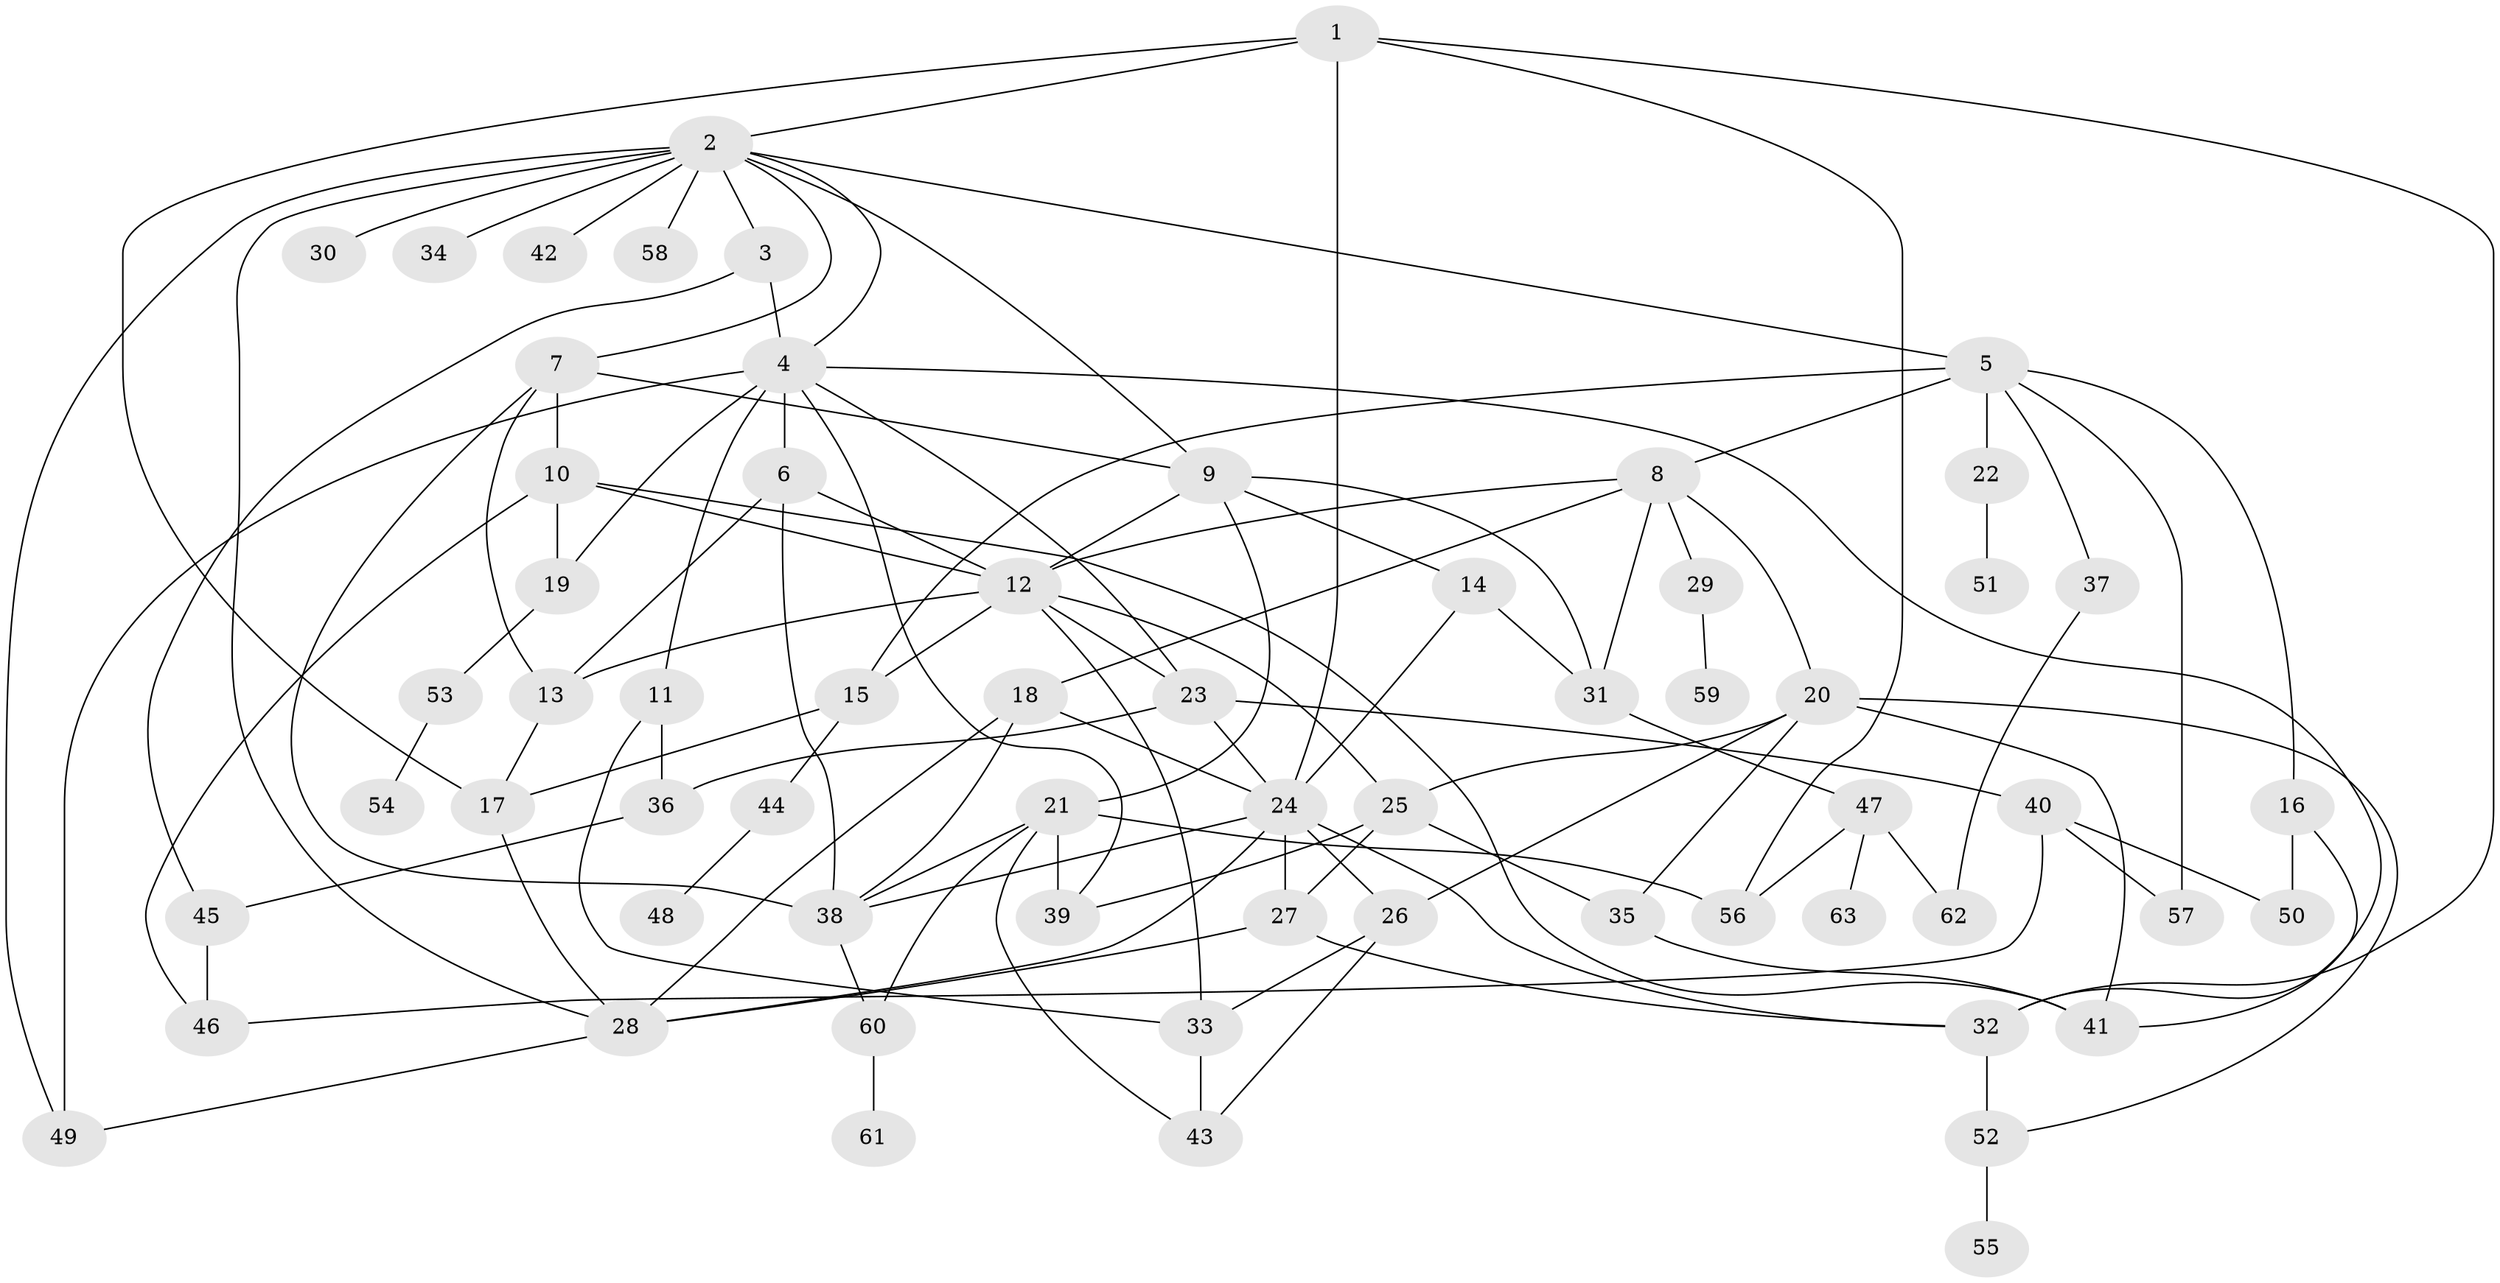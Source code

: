 // original degree distribution, {3: 0.30952380952380953, 12: 0.007936507936507936, 4: 0.14285714285714285, 8: 0.007936507936507936, 7: 0.015873015873015872, 6: 0.031746031746031744, 5: 0.05555555555555555, 2: 0.25396825396825395, 1: 0.1746031746031746}
// Generated by graph-tools (version 1.1) at 2025/34/03/09/25 02:34:27]
// undirected, 63 vertices, 116 edges
graph export_dot {
graph [start="1"]
  node [color=gray90,style=filled];
  1;
  2;
  3;
  4;
  5;
  6;
  7;
  8;
  9;
  10;
  11;
  12;
  13;
  14;
  15;
  16;
  17;
  18;
  19;
  20;
  21;
  22;
  23;
  24;
  25;
  26;
  27;
  28;
  29;
  30;
  31;
  32;
  33;
  34;
  35;
  36;
  37;
  38;
  39;
  40;
  41;
  42;
  43;
  44;
  45;
  46;
  47;
  48;
  49;
  50;
  51;
  52;
  53;
  54;
  55;
  56;
  57;
  58;
  59;
  60;
  61;
  62;
  63;
  1 -- 2 [weight=1.0];
  1 -- 17 [weight=1.0];
  1 -- 24 [weight=1.0];
  1 -- 32 [weight=1.0];
  1 -- 56 [weight=1.0];
  2 -- 3 [weight=1.0];
  2 -- 4 [weight=1.0];
  2 -- 5 [weight=1.0];
  2 -- 7 [weight=1.0];
  2 -- 9 [weight=1.0];
  2 -- 28 [weight=1.0];
  2 -- 30 [weight=1.0];
  2 -- 34 [weight=1.0];
  2 -- 42 [weight=1.0];
  2 -- 49 [weight=1.0];
  2 -- 58 [weight=1.0];
  3 -- 4 [weight=1.0];
  3 -- 45 [weight=1.0];
  4 -- 6 [weight=3.0];
  4 -- 11 [weight=1.0];
  4 -- 19 [weight=1.0];
  4 -- 23 [weight=1.0];
  4 -- 32 [weight=1.0];
  4 -- 39 [weight=1.0];
  4 -- 49 [weight=1.0];
  5 -- 8 [weight=1.0];
  5 -- 15 [weight=1.0];
  5 -- 16 [weight=1.0];
  5 -- 22 [weight=1.0];
  5 -- 37 [weight=1.0];
  5 -- 57 [weight=1.0];
  6 -- 12 [weight=1.0];
  6 -- 13 [weight=1.0];
  6 -- 38 [weight=1.0];
  7 -- 9 [weight=1.0];
  7 -- 10 [weight=1.0];
  7 -- 13 [weight=1.0];
  7 -- 38 [weight=1.0];
  8 -- 12 [weight=1.0];
  8 -- 18 [weight=1.0];
  8 -- 20 [weight=1.0];
  8 -- 29 [weight=1.0];
  8 -- 31 [weight=1.0];
  9 -- 12 [weight=1.0];
  9 -- 14 [weight=1.0];
  9 -- 21 [weight=1.0];
  9 -- 31 [weight=1.0];
  10 -- 12 [weight=1.0];
  10 -- 19 [weight=1.0];
  10 -- 41 [weight=1.0];
  10 -- 46 [weight=1.0];
  11 -- 33 [weight=1.0];
  11 -- 36 [weight=2.0];
  12 -- 13 [weight=1.0];
  12 -- 15 [weight=1.0];
  12 -- 23 [weight=1.0];
  12 -- 25 [weight=1.0];
  12 -- 33 [weight=1.0];
  13 -- 17 [weight=2.0];
  14 -- 24 [weight=1.0];
  14 -- 31 [weight=1.0];
  15 -- 17 [weight=1.0];
  15 -- 44 [weight=1.0];
  16 -- 41 [weight=1.0];
  16 -- 50 [weight=1.0];
  17 -- 28 [weight=1.0];
  18 -- 24 [weight=1.0];
  18 -- 28 [weight=1.0];
  18 -- 38 [weight=1.0];
  19 -- 53 [weight=1.0];
  20 -- 25 [weight=2.0];
  20 -- 26 [weight=1.0];
  20 -- 35 [weight=1.0];
  20 -- 41 [weight=1.0];
  20 -- 52 [weight=1.0];
  21 -- 38 [weight=1.0];
  21 -- 39 [weight=1.0];
  21 -- 43 [weight=1.0];
  21 -- 56 [weight=1.0];
  21 -- 60 [weight=1.0];
  22 -- 51 [weight=1.0];
  23 -- 24 [weight=1.0];
  23 -- 36 [weight=1.0];
  23 -- 40 [weight=1.0];
  24 -- 26 [weight=1.0];
  24 -- 27 [weight=1.0];
  24 -- 28 [weight=1.0];
  24 -- 32 [weight=1.0];
  24 -- 38 [weight=1.0];
  25 -- 27 [weight=1.0];
  25 -- 35 [weight=1.0];
  25 -- 39 [weight=1.0];
  26 -- 33 [weight=1.0];
  26 -- 43 [weight=1.0];
  27 -- 28 [weight=1.0];
  27 -- 32 [weight=1.0];
  28 -- 49 [weight=1.0];
  29 -- 59 [weight=1.0];
  31 -- 47 [weight=1.0];
  32 -- 52 [weight=2.0];
  33 -- 43 [weight=1.0];
  35 -- 41 [weight=1.0];
  36 -- 45 [weight=1.0];
  37 -- 62 [weight=1.0];
  38 -- 60 [weight=1.0];
  40 -- 46 [weight=1.0];
  40 -- 50 [weight=1.0];
  40 -- 57 [weight=1.0];
  44 -- 48 [weight=1.0];
  45 -- 46 [weight=1.0];
  47 -- 56 [weight=1.0];
  47 -- 62 [weight=1.0];
  47 -- 63 [weight=1.0];
  52 -- 55 [weight=1.0];
  53 -- 54 [weight=1.0];
  60 -- 61 [weight=1.0];
}
